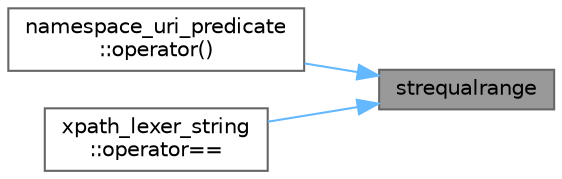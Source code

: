 digraph "strequalrange"
{
 // INTERACTIVE_SVG=YES
 // LATEX_PDF_SIZE
  bgcolor="transparent";
  edge [fontname=Helvetica,fontsize=10,labelfontname=Helvetica,labelfontsize=10];
  node [fontname=Helvetica,fontsize=10,shape=box,height=0.2,width=0.4];
  rankdir="RL";
  Node1 [id="Node000001",label="strequalrange",height=0.2,width=0.4,color="gray40", fillcolor="grey60", style="filled", fontcolor="black",tooltip=" "];
  Node1 -> Node2 [id="edge1_Node000001_Node000002",dir="back",color="steelblue1",style="solid",tooltip=" "];
  Node2 [id="Node000002",label="namespace_uri_predicate\l::operator()",height=0.2,width=0.4,color="grey40", fillcolor="white", style="filled",URL="$d8/d77/structnamespace__uri__predicate.html#abeb31bcbfaa60f9cee21a4dc6cb59073",tooltip=" "];
  Node1 -> Node3 [id="edge2_Node000001_Node000003",dir="back",color="steelblue1",style="solid",tooltip=" "];
  Node3 [id="Node000003",label="xpath_lexer_string\l::operator==",height=0.2,width=0.4,color="grey40", fillcolor="white", style="filled",URL="$db/d4c/structxpath__lexer__string.html#a6f8de9b104eef39a7d901d25363cc158",tooltip=" "];
}
